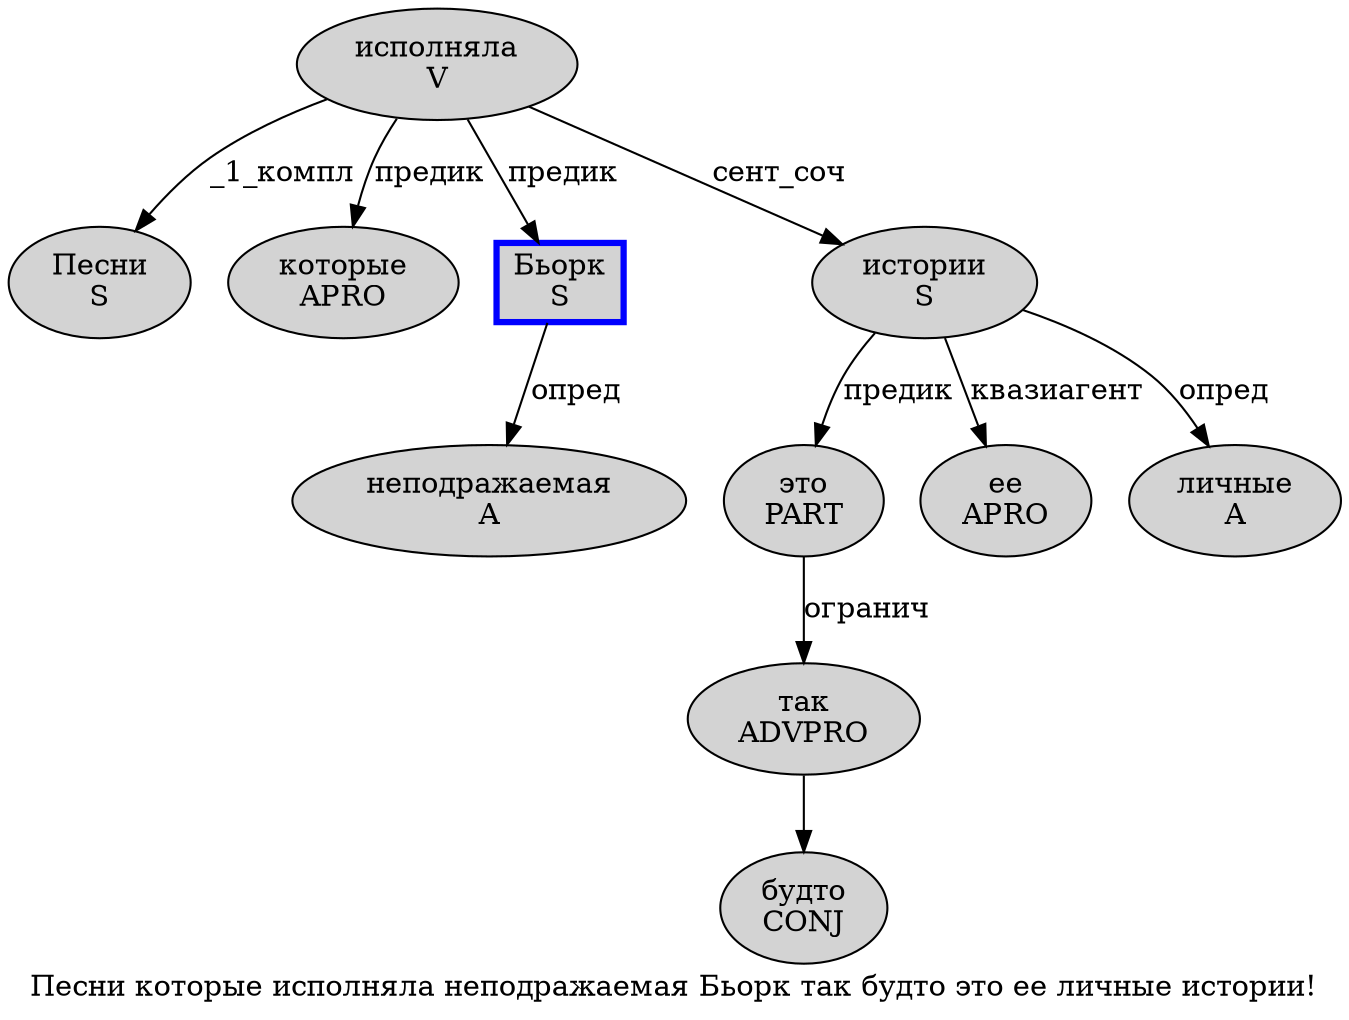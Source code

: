 digraph SENTENCE_218 {
	graph [label="Песни которые исполняла неподражаемая Бьорк так будто это ее личные истории!"]
	node [style=filled]
		0 [label="Песни
S" color="" fillcolor=lightgray penwidth=1 shape=ellipse]
		1 [label="которые
APRO" color="" fillcolor=lightgray penwidth=1 shape=ellipse]
		2 [label="исполняла
V" color="" fillcolor=lightgray penwidth=1 shape=ellipse]
		3 [label="неподражаемая
A" color="" fillcolor=lightgray penwidth=1 shape=ellipse]
		4 [label="Бьорк
S" color=blue fillcolor=lightgray penwidth=3 shape=box]
		5 [label="так
ADVPRO" color="" fillcolor=lightgray penwidth=1 shape=ellipse]
		6 [label="будто
CONJ" color="" fillcolor=lightgray penwidth=1 shape=ellipse]
		7 [label="это
PART" color="" fillcolor=lightgray penwidth=1 shape=ellipse]
		8 [label="ее
APRO" color="" fillcolor=lightgray penwidth=1 shape=ellipse]
		9 [label="личные
A" color="" fillcolor=lightgray penwidth=1 shape=ellipse]
		10 [label="истории
S" color="" fillcolor=lightgray penwidth=1 shape=ellipse]
			10 -> 7 [label="предик"]
			10 -> 8 [label="квазиагент"]
			10 -> 9 [label="опред"]
			2 -> 0 [label="_1_компл"]
			2 -> 1 [label="предик"]
			2 -> 4 [label="предик"]
			2 -> 10 [label="сент_соч"]
			5 -> 6
			4 -> 3 [label="опред"]
			7 -> 5 [label="огранич"]
}